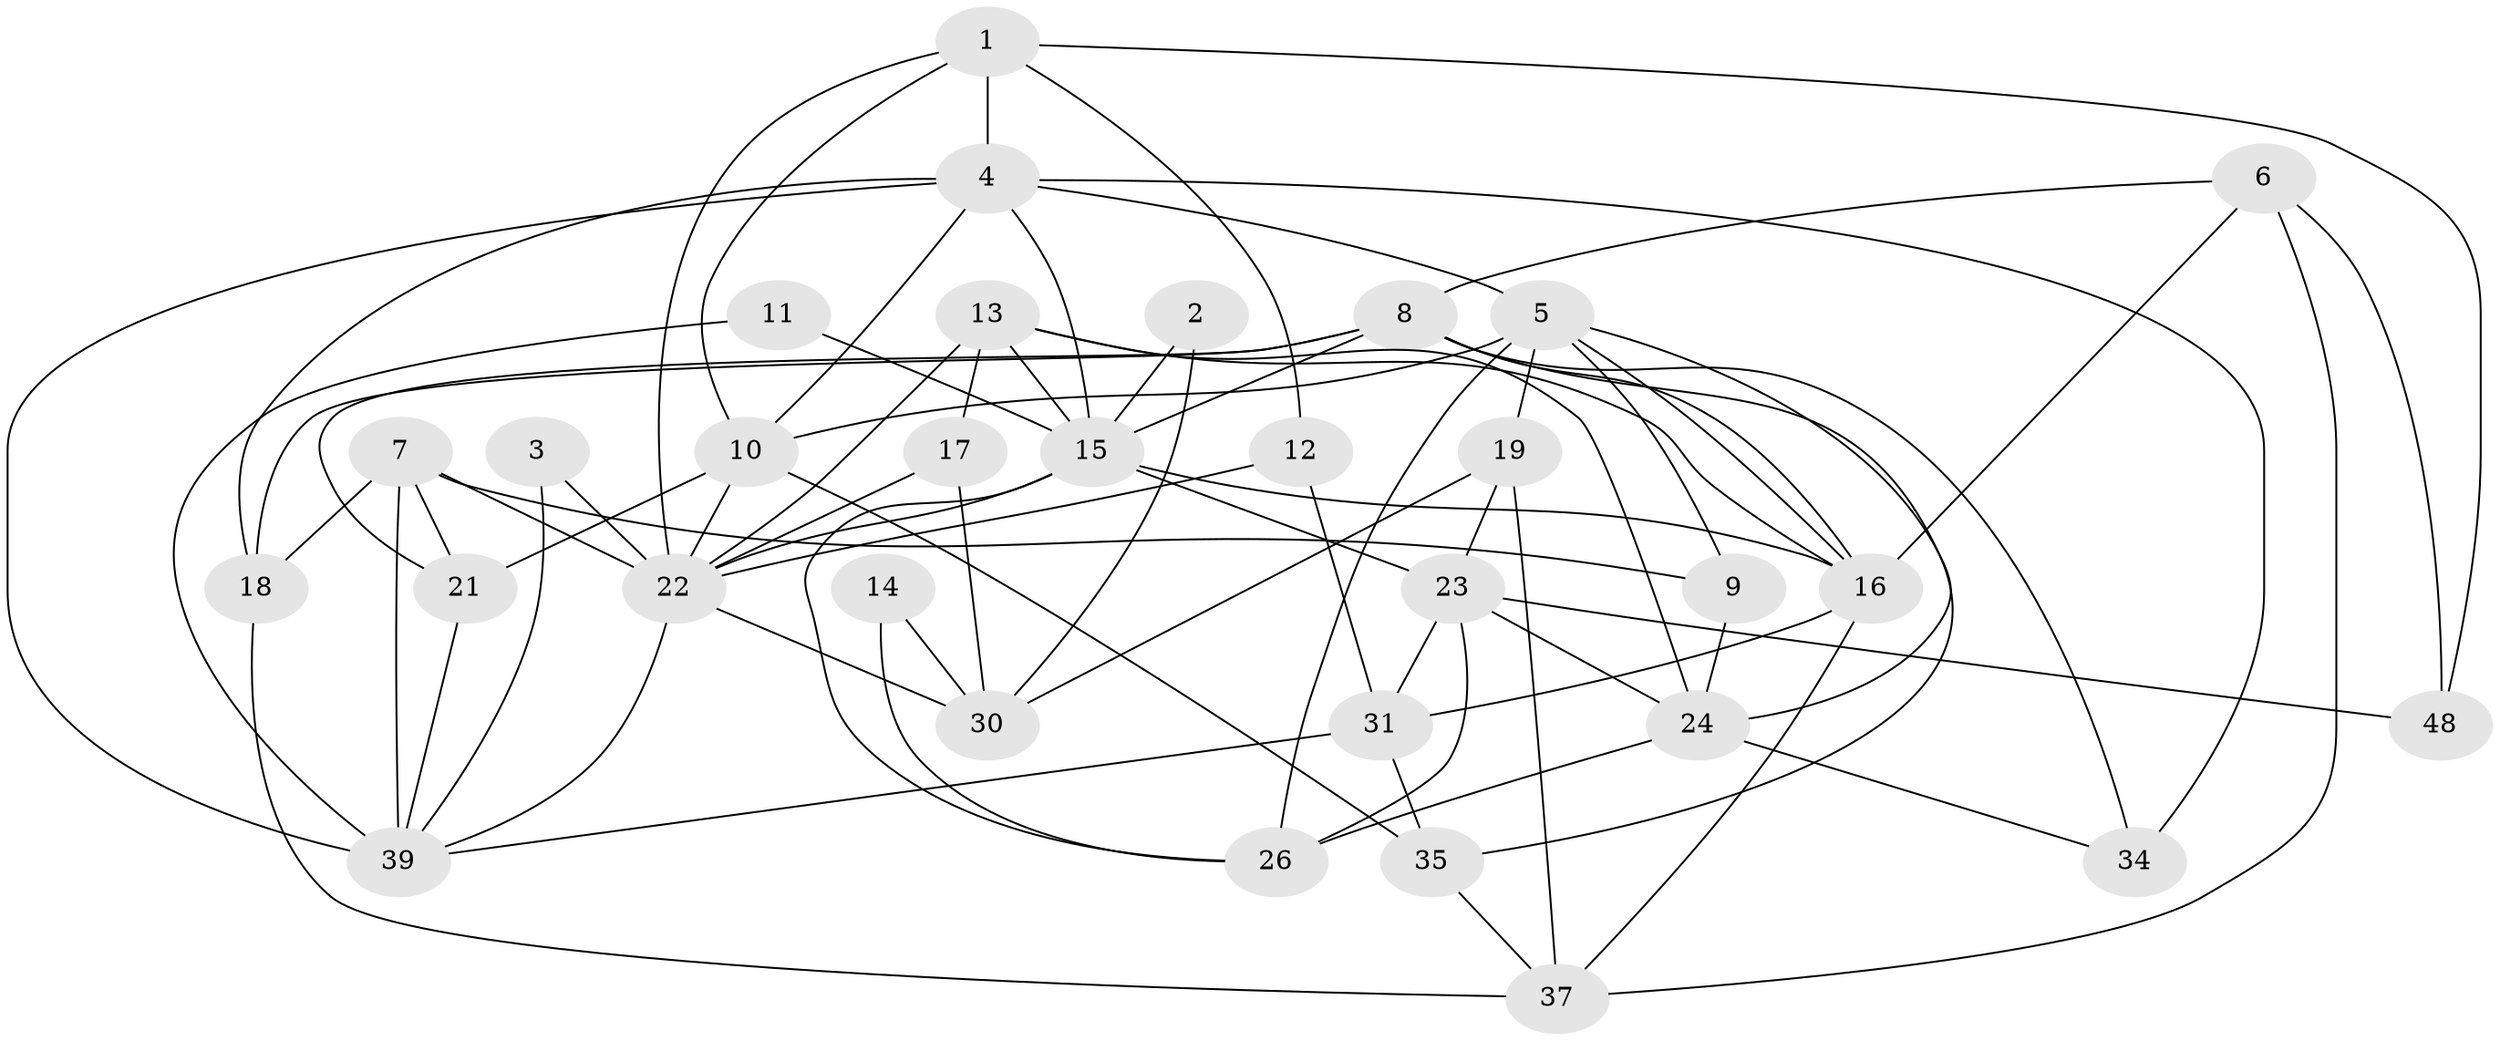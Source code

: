 // original degree distribution, {5: 0.17647058823529413, 2: 0.1568627450980392, 4: 0.3333333333333333, 3: 0.21568627450980393, 6: 0.0392156862745098, 7: 0.0392156862745098, 8: 0.0392156862745098}
// Generated by graph-tools (version 1.1) at 2025/41/03/06/25 10:41:56]
// undirected, 31 vertices, 75 edges
graph export_dot {
graph [start="1"]
  node [color=gray90,style=filled];
  1 [super="+27"];
  2;
  3;
  4 [super="+36"];
  5 [super="+38"];
  6 [super="+29"];
  7 [super="+42"];
  8 [super="+33"];
  9;
  10;
  11 [super="+46"];
  12;
  13 [super="+25"];
  14;
  15 [super="+20"];
  16 [super="+44"];
  17;
  18;
  19 [super="+32"];
  21;
  22 [super="+43"];
  23 [super="+47"];
  24 [super="+41"];
  26 [super="+28"];
  30 [super="+40"];
  31 [super="+50"];
  34;
  35 [super="+45"];
  37 [super="+49"];
  39 [super="+51"];
  48;
  1 -- 12;
  1 -- 10;
  1 -- 48;
  1 -- 4;
  1 -- 22;
  2 -- 30;
  2 -- 15;
  3 -- 22;
  3 -- 39;
  4 -- 34;
  4 -- 5;
  4 -- 18;
  4 -- 39;
  4 -- 10;
  4 -- 15;
  5 -- 9;
  5 -- 10 [weight=2];
  5 -- 16;
  5 -- 19;
  5 -- 24;
  5 -- 26;
  6 -- 48;
  6 -- 37;
  6 -- 8;
  6 -- 16;
  7 -- 21;
  7 -- 18;
  7 -- 9;
  7 -- 39;
  7 -- 22;
  8 -- 18;
  8 -- 15;
  8 -- 21;
  8 -- 34;
  8 -- 16;
  8 -- 35;
  9 -- 24;
  10 -- 21;
  10 -- 22;
  10 -- 35;
  11 -- 39 [weight=2];
  11 -- 15;
  12 -- 22;
  12 -- 31;
  13 -- 17 [weight=2];
  13 -- 15;
  13 -- 16;
  13 -- 24;
  13 -- 22;
  14 -- 26;
  14 -- 30;
  15 -- 23;
  15 -- 26;
  15 -- 16;
  15 -- 22;
  16 -- 31;
  16 -- 37;
  17 -- 22;
  17 -- 30;
  18 -- 37;
  19 -- 30;
  19 -- 23;
  19 -- 37;
  21 -- 39;
  22 -- 39;
  22 -- 30;
  23 -- 31;
  23 -- 24;
  23 -- 26;
  23 -- 48;
  24 -- 34;
  24 -- 26;
  31 -- 39;
  31 -- 35;
  35 -- 37;
}
